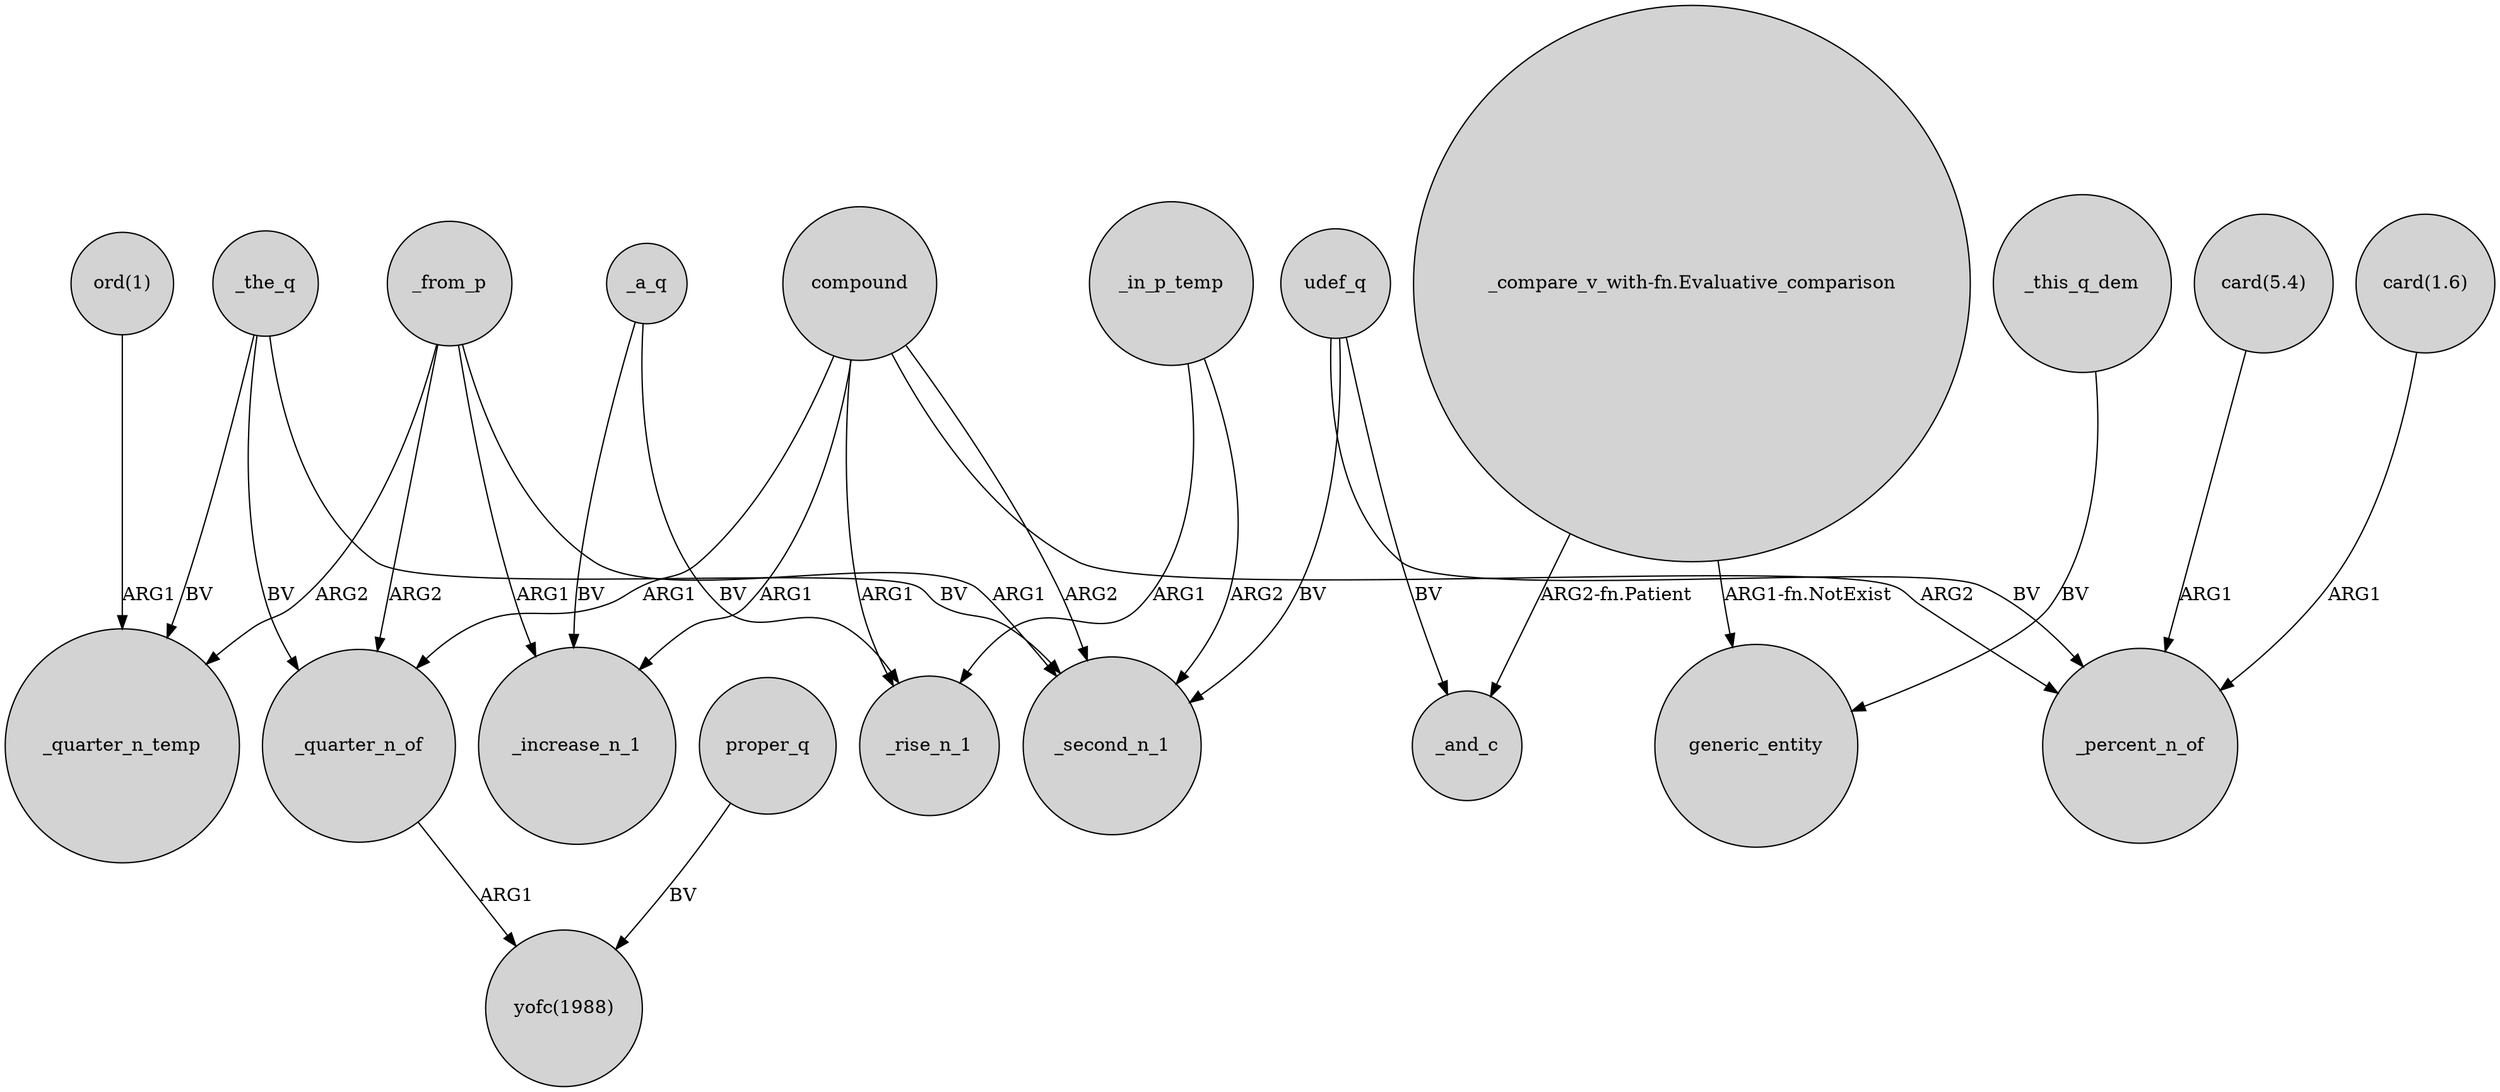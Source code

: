 digraph {
	node [shape=circle style=filled]
	_a_q -> _increase_n_1 [label=BV]
	"_compare_v_with-fn.Evaluative_comparison" -> _and_c [label="ARG2-fn.Patient"]
	_a_q -> _rise_n_1 [label=BV]
	_the_q -> _quarter_n_temp [label=BV]
	_from_p -> _quarter_n_of [label=ARG2]
	compound -> _percent_n_of [label=ARG2]
	_quarter_n_of -> "yofc(1988)" [label=ARG1]
	compound -> _second_n_1 [label=ARG2]
	compound -> _quarter_n_of [label=ARG1]
	_in_p_temp -> _second_n_1 [label=ARG2]
	_this_q_dem -> generic_entity [label=BV]
	"card(5.4)" -> _percent_n_of [label=ARG1]
	_from_p -> _increase_n_1 [label=ARG1]
	udef_q -> _second_n_1 [label=BV]
	proper_q -> "yofc(1988)" [label=BV]
	"ord(1)" -> _quarter_n_temp [label=ARG1]
	_the_q -> _quarter_n_of [label=BV]
	"_compare_v_with-fn.Evaluative_comparison" -> generic_entity [label="ARG1-fn.NotExist"]
	_from_p -> _quarter_n_temp [label=ARG2]
	compound -> _increase_n_1 [label=ARG1]
	compound -> _rise_n_1 [label=ARG1]
	udef_q -> _percent_n_of [label=BV]
	_from_p -> _second_n_1 [label=ARG1]
	udef_q -> _and_c [label=BV]
	"card(1.6)" -> _percent_n_of [label=ARG1]
	_in_p_temp -> _rise_n_1 [label=ARG1]
	_the_q -> _second_n_1 [label=BV]
}
